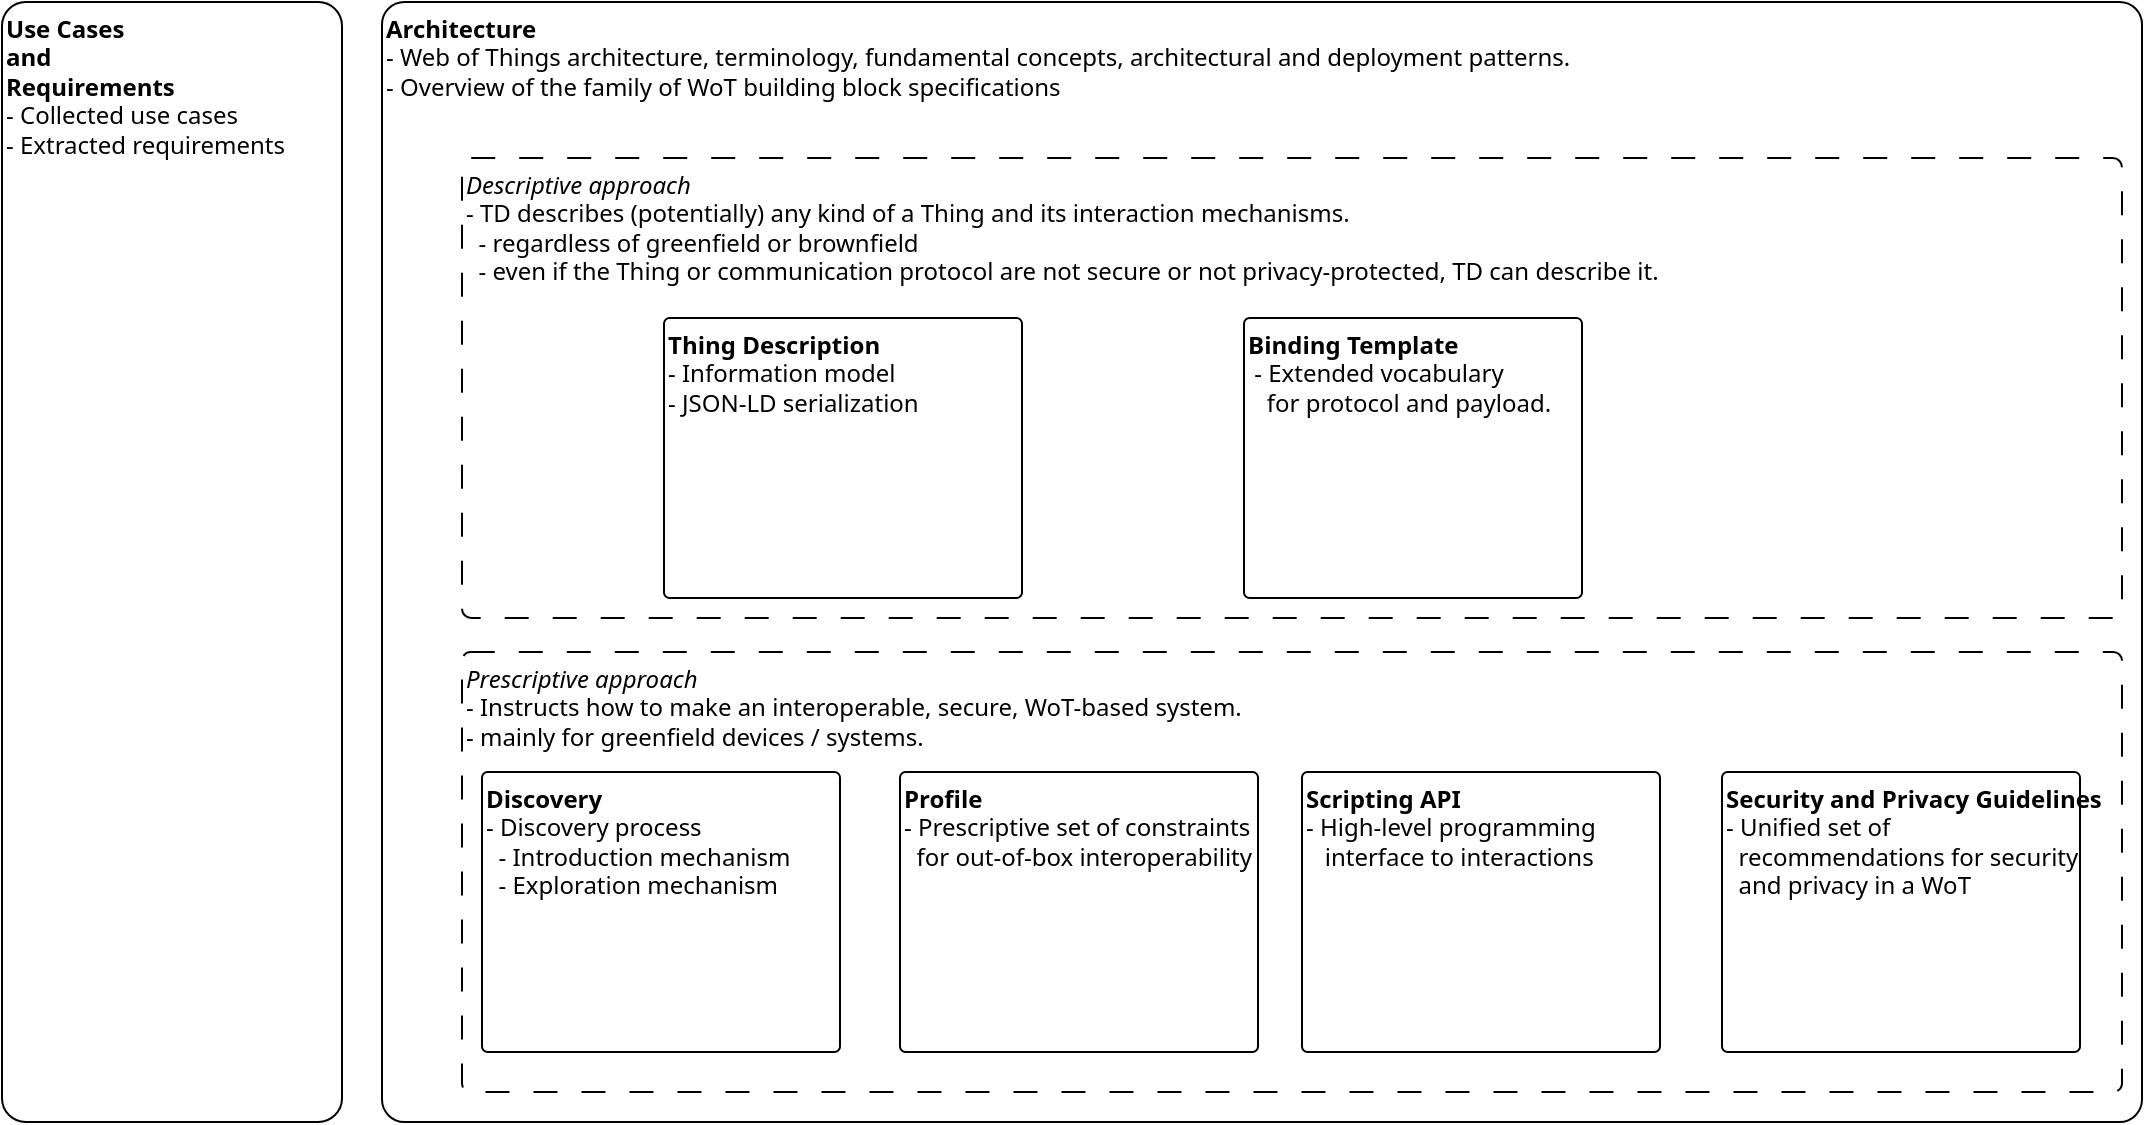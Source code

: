 <mxfile version="21.0.8" type="device"><diagram id="gY5ZnMN7PRzblhzjG_IX" name="ページ1"><mxGraphModel dx="1218" dy="1075" grid="1" gridSize="10" guides="1" tooltips="1" connect="1" arrows="1" fold="1" page="1" pageScale="1" pageWidth="827" pageHeight="1169" math="0" shadow="0"><root><mxCell id="0"/><mxCell id="1" parent="0"/><mxCell id="LtlfZxsu-uJWiurJPmHb-1" value="&lt;b&gt;Architecture&lt;br&gt;&lt;/b&gt;- Web of Things architecture, terminology, fundamental concepts, architectural and deployment patterns.&lt;br&gt;- Overview of the family of WoT building block specifications" style="rounded=1;html=1;arcSize=2;fillColor=none;align=left;verticalAlign=top;fontFamily=Noto Sans;fontSource=https%3A%2F%2Ffonts.googleapis.com%2Fcss%3Ffamily%3DNoto%2BSans;" parent="1" vertex="1"><mxGeometry x="200" y="25" width="880" height="560" as="geometry"/></mxCell><mxCell id="LtlfZxsu-uJWiurJPmHb-8" value="&lt;i&gt;Descriptive approach&lt;br&gt;&lt;/i&gt;- TD describes (potentially) any kind of a Thing and its interaction mechanisms.&lt;br&gt;&amp;nbsp; - regardless of greenfield or brownfield&lt;br&gt;&amp;nbsp; - even if the Thing or communication protocol are not secure or not privacy-protected, TD can describe it." style="rounded=1;html=1;arcSize=2;fillColor=none;dashed=1;dashPattern=12 12;align=left;verticalAlign=top;fontFamily=Noto Sans;fontSource=https%3A%2F%2Ffonts.googleapis.com%2Fcss%3Ffamily%3DNoto%2BSans;" parent="1" vertex="1"><mxGeometry x="240" y="103" width="830" height="230" as="geometry"/></mxCell><mxCell id="LtlfZxsu-uJWiurJPmHb-3" value="&lt;b&gt;Thing Description&lt;br&gt;&lt;/b&gt;- Information model&lt;br&gt;- JSON-LD serialization" style="rounded=1;html=1;arcSize=2;fillColor=none;align=left;verticalAlign=top;fontFamily=Noto Sans;fontSource=https%3A%2F%2Ffonts.googleapis.com%2Fcss%3Ffamily%3DNoto%2BSans;" parent="1" vertex="1"><mxGeometry x="341" y="183" width="179" height="140" as="geometry"/></mxCell><mxCell id="LtlfZxsu-uJWiurJPmHb-5" value="&lt;b&gt;Binding Template&lt;br&gt;&lt;/b&gt;&amp;nbsp;- Extended vocabulary &lt;br&gt;&amp;nbsp; &amp;nbsp;for protocol and payload." style="rounded=1;html=1;arcSize=2;fillColor=none;align=left;verticalAlign=top;fontFamily=Noto Sans;fontSource=https%3A%2F%2Ffonts.googleapis.com%2Fcss%3Ffamily%3DNoto%2BSans;" parent="1" vertex="1"><mxGeometry x="631" y="183" width="169" height="140" as="geometry"/></mxCell><mxCell id="LtlfZxsu-uJWiurJPmHb-11" value="&lt;b&gt;Use Cases&lt;br&gt;and&lt;br&gt;&lt;/b&gt;&lt;div style=&quot;&quot;&gt;&lt;span style=&quot;background-color: initial;&quot;&gt;&lt;b&gt;Requirements&lt;/b&gt;&lt;/span&gt;&lt;/div&gt;&lt;div style=&quot;&quot;&gt;&lt;span style=&quot;background-color: initial;&quot;&gt;- Collected use cases&lt;br&gt;&lt;/span&gt;&lt;/div&gt;&lt;div style=&quot;&quot;&gt;&lt;span style=&quot;background-color: initial;&quot;&gt;- Extracted requirements&lt;/span&gt;&lt;/div&gt;" style="rounded=1;html=1;arcSize=7;fillColor=none;align=left;verticalAlign=top;fontFamily=Noto Sans;fontSource=https%3A%2F%2Ffonts.googleapis.com%2Fcss%3Ffamily%3DNoto%2BSans;" parent="1" vertex="1"><mxGeometry x="10" y="25" width="170" height="560" as="geometry"/></mxCell><mxCell id="LtlfZxsu-uJWiurJPmHb-14" value="&lt;i&gt;Prescriptive approach&lt;br&gt;&lt;/i&gt;- Instructs how to make an interoperable, secure, WoT-based system.&lt;br&gt;- mainly for greenfield devices / systems." style="rounded=1;html=1;arcSize=2;fillColor=none;dashed=1;dashPattern=12 12;verticalAlign=top;align=left;fontFamily=Noto Sans;fontSource=https%3A%2F%2Ffonts.googleapis.com%2Fcss%3Ffamily%3DNoto%2BSans;" parent="1" vertex="1"><mxGeometry x="240" y="350" width="830" height="220" as="geometry"/></mxCell><mxCell id="LtlfZxsu-uJWiurJPmHb-22" value="&lt;b&gt;Discovery&lt;br&gt;&lt;/b&gt;- Discovery process&lt;br&gt;&amp;nbsp; - Introduction mechanism&lt;br&gt;&amp;nbsp; - Exploration mechanism" style="rounded=1;html=1;arcSize=2;fillColor=none;align=left;verticalAlign=top;fontFamily=Noto Sans;fontSource=https%3A%2F%2Ffonts.googleapis.com%2Fcss%3Ffamily%3DNoto%2BSans;" parent="1" vertex="1"><mxGeometry x="250" y="410" width="179" height="140" as="geometry"/></mxCell><mxCell id="LtlfZxsu-uJWiurJPmHb-23" value="&lt;b&gt;Profile&lt;br&gt;&lt;/b&gt;- Prescriptive set of constraints &lt;br&gt;&amp;nbsp; for out-of-box interoperability" style="rounded=1;html=1;arcSize=2;fillColor=none;align=left;verticalAlign=top;fontFamily=Noto Sans;fontSource=https%3A%2F%2Ffonts.googleapis.com%2Fcss%3Ffamily%3DNoto%2BSans;" parent="1" vertex="1"><mxGeometry x="459" y="410" width="179" height="140" as="geometry"/></mxCell><mxCell id="LtlfZxsu-uJWiurJPmHb-24" value="&lt;b&gt;Scripting API&lt;br&gt;&lt;/b&gt;- High-level programming &lt;br&gt;&amp;nbsp; &amp;nbsp;interface to interactions" style="rounded=1;html=1;arcSize=2;fillColor=none;align=left;verticalAlign=top;fontFamily=Noto Sans;fontSource=https%3A%2F%2Ffonts.googleapis.com%2Fcss%3Ffamily%3DNoto%2BSans;" parent="1" vertex="1"><mxGeometry x="660" y="410" width="179" height="140" as="geometry"/></mxCell><mxCell id="LtlfZxsu-uJWiurJPmHb-25" value="&lt;b&gt;Security and Privacy Guidelines&lt;br&gt;&lt;/b&gt;- Unified set of&lt;br&gt;&amp;nbsp; recommendations for security&lt;br&gt;&amp;nbsp; and privacy in a WoT" style="rounded=1;html=1;arcSize=2;fillColor=none;align=left;verticalAlign=top;fontFamily=Noto Sans;fontSource=https%3A%2F%2Ffonts.googleapis.com%2Fcss%3Ffamily%3DNoto%2BSans;" parent="1" vertex="1"><mxGeometry x="870" y="410" width="179" height="140" as="geometry"/></mxCell></root></mxGraphModel></diagram></mxfile>